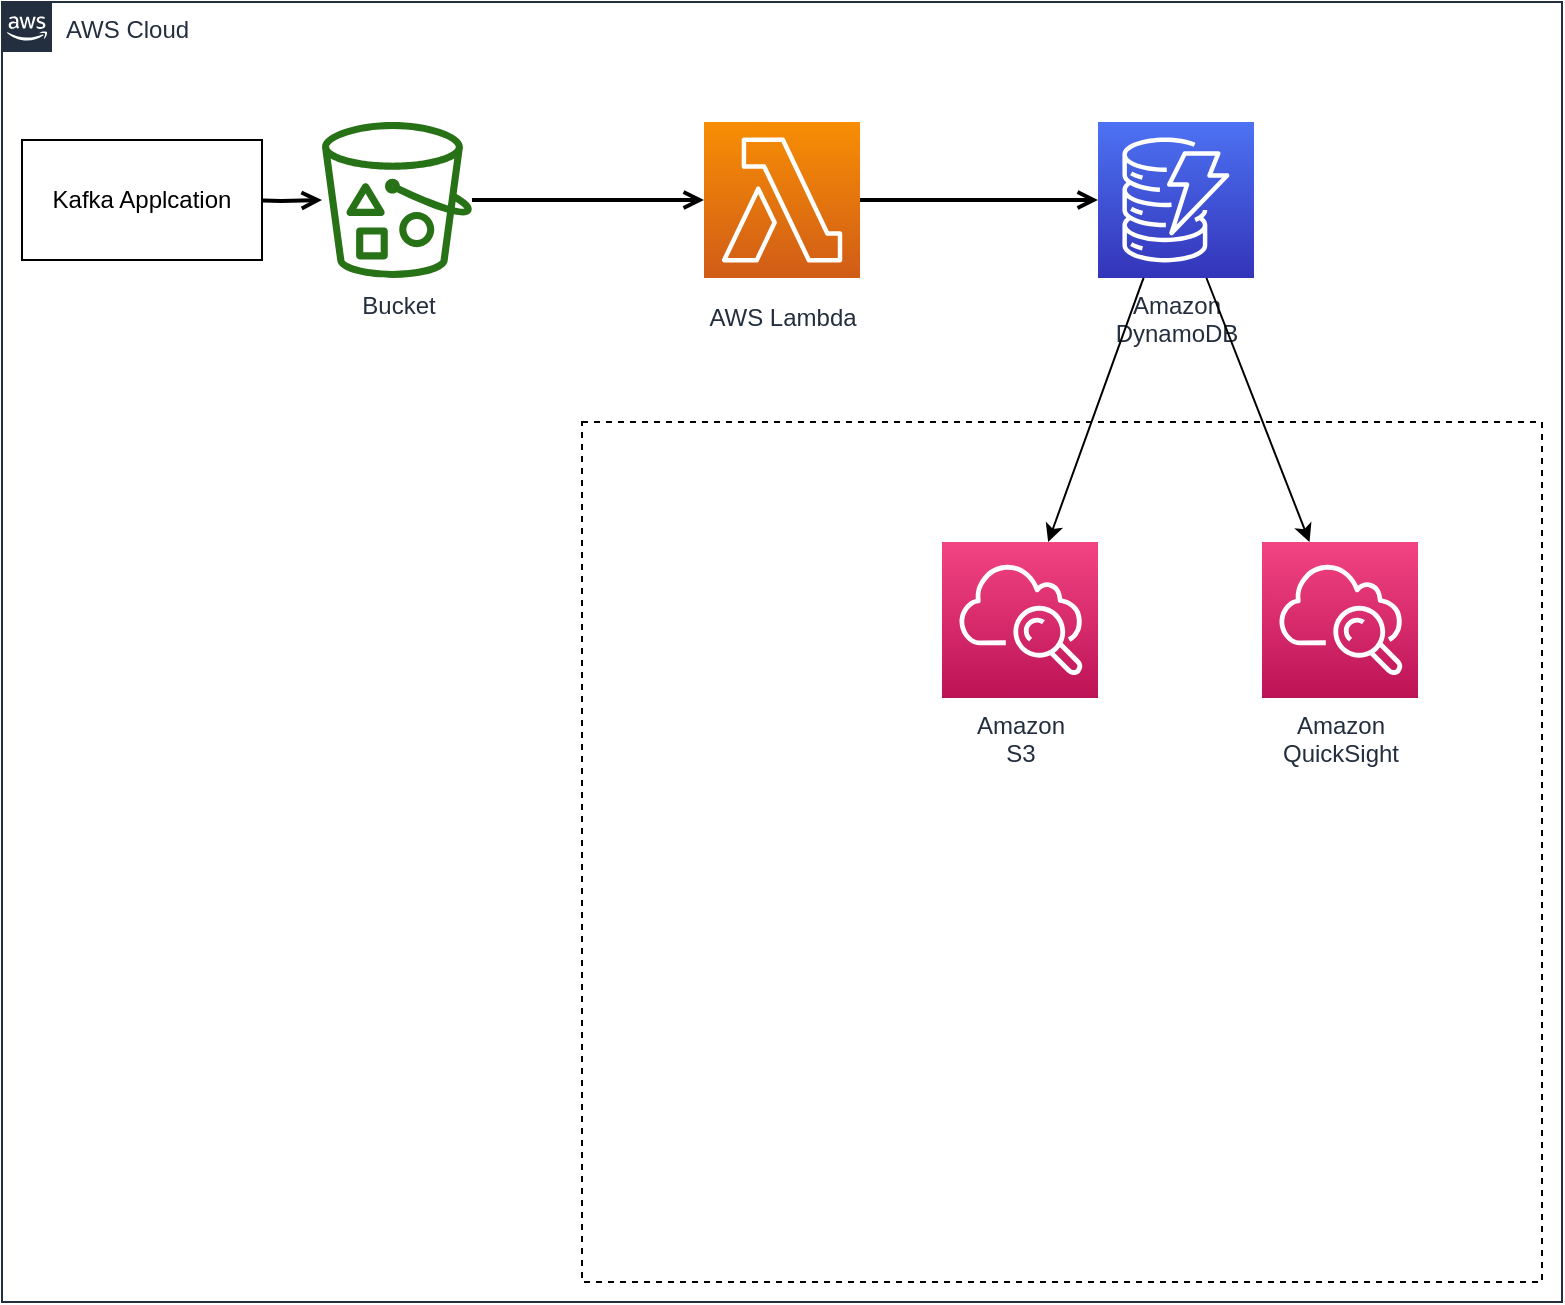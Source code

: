 <mxfile version="12.8.8" type="device"><diagram id="Ht1M8jgEwFfnCIfOTk4-" name="Page-1"><mxGraphModel dx="985" dy="673" grid="1" gridSize="10" guides="1" tooltips="1" connect="1" arrows="1" fold="1" page="1" pageScale="1" pageWidth="1169" pageHeight="827" math="0" shadow="0"><root><mxCell id="0"/><mxCell id="1" parent="0"/><mxCell id="UEzPUAAOIrF-is8g5C7q-107" value="" style="rounded=0;whiteSpace=wrap;html=1;labelBackgroundColor=none;fillColor=none;dashed=1;" parent="1" vertex="1"><mxGeometry x="340" y="290" width="480" height="430" as="geometry"/></mxCell><mxCell id="UEzPUAAOIrF-is8g5C7q-74" value="AWS Cloud" style="points=[[0,0],[0.25,0],[0.5,0],[0.75,0],[1,0],[1,0.25],[1,0.5],[1,0.75],[1,1],[0.75,1],[0.5,1],[0.25,1],[0,1],[0,0.75],[0,0.5],[0,0.25]];outlineConnect=0;gradientColor=none;html=1;whiteSpace=wrap;fontSize=12;fontStyle=0;shape=mxgraph.aws4.group;grIcon=mxgraph.aws4.group_aws_cloud_alt;strokeColor=#232F3E;fillColor=none;verticalAlign=top;align=left;spacingLeft=30;fontColor=#232F3E;dashed=0;labelBackgroundColor=#ffffff;" parent="1" vertex="1"><mxGeometry x="50" y="80" width="780" height="650" as="geometry"/></mxCell><mxCell id="UEzPUAAOIrF-is8g5C7q-88" value="" style="edgeStyle=orthogonalEdgeStyle;rounded=0;orthogonalLoop=1;jettySize=auto;html=1;endArrow=open;endFill=0;strokeWidth=2;" parent="1" target="UEzPUAAOIrF-is8g5C7q-77" edge="1"><mxGeometry relative="1" as="geometry"><mxPoint x="168" y="179" as="sourcePoint"/></mxGeometry></mxCell><mxCell id="UEzPUAAOIrF-is8g5C7q-77" value="Bucket" style="outlineConnect=0;fontColor=#232F3E;gradientColor=none;fillColor=#277116;strokeColor=none;dashed=0;verticalLabelPosition=bottom;verticalAlign=top;align=center;html=1;fontSize=12;fontStyle=0;aspect=fixed;pointerEvents=1;shape=mxgraph.aws4.bucket_with_objects;labelBackgroundColor=#ffffff;" parent="1" vertex="1"><mxGeometry x="210" y="140" width="75" height="78" as="geometry"/></mxCell><mxCell id="UEzPUAAOIrF-is8g5C7q-83" value="Amazon&lt;br&gt;S3" style="outlineConnect=0;fontColor=#232F3E;gradientColor=#F34482;gradientDirection=north;fillColor=#BC1356;strokeColor=#ffffff;dashed=0;verticalLabelPosition=bottom;verticalAlign=top;align=center;html=1;fontSize=12;fontStyle=0;aspect=fixed;shape=mxgraph.aws4.resourceIcon;resIcon=mxgraph.aws4.cloudwatch;labelBackgroundColor=#ffffff;" parent="1" vertex="1"><mxGeometry x="520" y="350" width="78" height="78" as="geometry"/></mxCell><mxCell id="fheNnxq9OoERdtUIoMAY-1" value="Amazon&lt;br&gt;QuickSight" style="outlineConnect=0;fontColor=#232F3E;gradientColor=#F34482;gradientDirection=north;fillColor=#BC1356;strokeColor=#ffffff;dashed=0;verticalLabelPosition=bottom;verticalAlign=top;align=center;html=1;fontSize=12;fontStyle=0;aspect=fixed;shape=mxgraph.aws4.resourceIcon;resIcon=mxgraph.aws4.cloudwatch;labelBackgroundColor=#ffffff;" vertex="1" parent="1"><mxGeometry x="680" y="350" width="78" height="78" as="geometry"/></mxCell><mxCell id="fheNnxq9OoERdtUIoMAY-8" value="Kafka Applcation" style="rounded=0;whiteSpace=wrap;html=1;" vertex="1" parent="1"><mxGeometry x="60" y="149" width="120" height="60" as="geometry"/></mxCell><mxCell id="UEzPUAAOIrF-is8g5C7q-85" value="AWS Lambda" style="outlineConnect=0;fontColor=#232F3E;gradientColor=#F78E04;gradientDirection=north;fillColor=#D05C17;strokeColor=#ffffff;dashed=0;verticalLabelPosition=bottom;verticalAlign=top;align=center;html=1;fontSize=12;fontStyle=0;aspect=fixed;shape=mxgraph.aws4.resourceIcon;resIcon=mxgraph.aws4.lambda;labelBackgroundColor=#ffffff;spacingTop=6;" parent="1" vertex="1"><mxGeometry x="401" y="140" width="78" height="78" as="geometry"/></mxCell><mxCell id="fheNnxq9OoERdtUIoMAY-9" style="edgeStyle=orthogonalEdgeStyle;rounded=0;orthogonalLoop=1;jettySize=auto;html=1;endArrow=open;endFill=0;strokeWidth=2;" edge="1" parent="1" source="UEzPUAAOIrF-is8g5C7q-77" target="UEzPUAAOIrF-is8g5C7q-85"><mxGeometry relative="1" as="geometry"><mxPoint x="285" y="179" as="sourcePoint"/><mxPoint x="1020" y="179.0" as="targetPoint"/></mxGeometry></mxCell><mxCell id="UEzPUAAOIrF-is8g5C7q-87" value="Amazon&lt;br&gt;DynamoDB" style="outlineConnect=0;fontColor=#232F3E;gradientColor=#4D72F3;gradientDirection=north;fillColor=#3334B9;strokeColor=#ffffff;dashed=0;verticalLabelPosition=bottom;verticalAlign=top;align=center;html=1;fontSize=12;fontStyle=0;aspect=fixed;shape=mxgraph.aws4.resourceIcon;resIcon=mxgraph.aws4.dynamodb;labelBackgroundColor=#ffffff;" parent="1" vertex="1"><mxGeometry x="598" y="140" width="78" height="78" as="geometry"/></mxCell><mxCell id="fheNnxq9OoERdtUIoMAY-10" style="edgeStyle=orthogonalEdgeStyle;rounded=0;orthogonalLoop=1;jettySize=auto;html=1;endArrow=open;endFill=0;strokeWidth=2;" edge="1" parent="1" source="UEzPUAAOIrF-is8g5C7q-85" target="UEzPUAAOIrF-is8g5C7q-87"><mxGeometry relative="1" as="geometry"><mxPoint x="658" y="179.0" as="sourcePoint"/><mxPoint x="1020" y="179.0" as="targetPoint"/></mxGeometry></mxCell><mxCell id="fheNnxq9OoERdtUIoMAY-12" value="" style="endArrow=none;startArrow=classic;html=1;endFill=0;" edge="1" parent="1" source="UEzPUAAOIrF-is8g5C7q-83" target="UEzPUAAOIrF-is8g5C7q-87"><mxGeometry width="50" height="50" relative="1" as="geometry"><mxPoint x="525" y="404" as="sourcePoint"/><mxPoint x="575" y="354" as="targetPoint"/><Array as="points"><mxPoint x="620" y="220"/></Array></mxGeometry></mxCell><mxCell id="fheNnxq9OoERdtUIoMAY-13" value="" style="endArrow=none;startArrow=classic;html=1;endFill=0;" edge="1" parent="1" source="fheNnxq9OoERdtUIoMAY-1" target="UEzPUAAOIrF-is8g5C7q-87"><mxGeometry width="50" height="50" relative="1" as="geometry"><mxPoint x="608" y="360.431" as="sourcePoint"/><mxPoint x="750" y="220.0" as="targetPoint"/><Array as="points"/></mxGeometry></mxCell></root></mxGraphModel></diagram></mxfile>